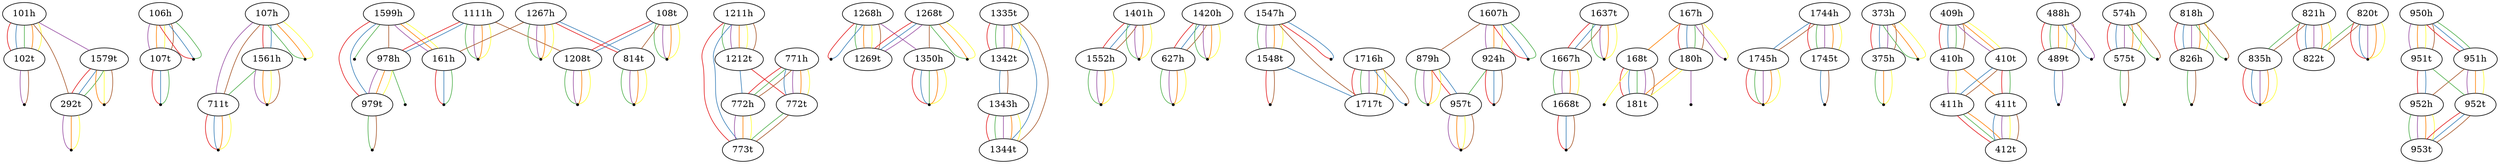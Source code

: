 graph {
edge [colorscheme=set19];
	"101h"	--	"102t"	[color=1];
	"101h"	--	"102t"	[color=2];
	"101h"	--	"102t"	[color=3];
	"101h"	--	"102t"	[color=5];
	"101h"	--	"102t"	[color=6];
	"101h"	--	"1579t"	[color=4];
	"101h"	--	"292t"	[color=7];
	"102t"	--	"-1"	[len=0.75,color=4];
	"102t"	--	"-1"	[len=0.75,color=7];
	"106h"	--	"107t"	[color=4];
	"106h"	--	"107t"	[color=5];
	"106h"	--	"107t"	[color=6];
	"106h"	--	"107t"	[color=7];
	"106h"	--	"-2"	[len=0.75,color=1];
	"106h"	--	"-2"	[len=0.75,color=2];
	"106h"	--	"-2"	[len=0.75,color=3];
	"107h"	--	"1561h"	[color=1];
	"107h"	--	"1561h"	[color=2];
	"107h"	--	"711t"	[color=4];
	"107h"	--	"711t"	[color=7];
	"107h"	--	"-3"	[len=0.75,color=3];
	"107h"	--	"-3"	[len=0.75,color=5];
	"107h"	--	"-3"	[len=0.75,color=6];
	"107t"	--	"-4"	[len=0.75,color=1];
	"107t"	--	"-4"	[len=0.75,color=2];
	"107t"	--	"-4"	[len=0.75,color=3];
	"108t"	--	"1208t"	[color=1];
	"108t"	--	"1208t"	[color=2];
	"108t"	--	"814t"	[color=7];
	"108t"	--	"-5"	[len=0.75,color=3];
	"108t"	--	"-5"	[len=0.75,color=4];
	"108t"	--	"-5"	[len=0.75,color=5];
	"108t"	--	"-5"	[len=0.75,color=6];
	"1111h"	--	"1208t"	[color=7];
	"1111h"	--	"978h"	[color=1];
	"1111h"	--	"978h"	[color=2];
	"1111h"	--	"-6"	[len=0.75,color=3];
	"1111h"	--	"-6"	[len=0.75,color=4];
	"1111h"	--	"-6"	[len=0.75,color=5];
	"1111h"	--	"-6"	[len=0.75,color=6];
	"1208t"	--	"-7"	[len=0.75,color=3];
	"1208t"	--	"-7"	[len=0.75,color=4];
	"1208t"	--	"-7"	[len=0.75,color=5];
	"1208t"	--	"-7"	[len=0.75,color=6];
	"1211h"	--	"1212t"	[color=3];
	"1211h"	--	"1212t"	[color=4];
	"1211h"	--	"1212t"	[color=5];
	"1211h"	--	"1212t"	[color=6];
	"1211h"	--	"1212t"	[color=7];
	"1211h"	--	"773t"	[color=1];
	"1211h"	--	"773t"	[color=2];
	"1212t"	--	"772h"	[color=2];
	"1212t"	--	"772t"	[color=1];
	"1267h"	--	"161h"	[color=7];
	"1267h"	--	"814t"	[color=1];
	"1267h"	--	"814t"	[color=2];
	"1267h"	--	"-8"	[len=0.75,color=3];
	"1267h"	--	"-8"	[len=0.75,color=4];
	"1267h"	--	"-8"	[len=0.75,color=5];
	"1267h"	--	"-8"	[len=0.75,color=6];
	"1268h"	--	"1269t"	[color=3];
	"1268h"	--	"1269t"	[color=5];
	"1268h"	--	"1269t"	[color=6];
	"1268h"	--	"1269t"	[color=7];
	"1268h"	--	"1350h"	[color=4];
	"1268h"	--	"-9"	[len=0.75,color=1];
	"1268h"	--	"-9"	[len=0.75,color=2];
	"1268t"	--	"1269t"	[color=1];
	"1268t"	--	"1269t"	[color=2];
	"1268t"	--	"1269t"	[color=4];
	"1268t"	--	"1350h"	[color=7];
	"1268t"	--	"-10"	[len=0.75,color=3];
	"1268t"	--	"-10"	[len=0.75,color=5];
	"1268t"	--	"-10"	[len=0.75,color=6];
	"1335t"	--	"1342t"	[color=1];
	"1335t"	--	"1342t"	[color=3];
	"1335t"	--	"1342t"	[color=4];
	"1335t"	--	"1342t"	[color=5];
	"1335t"	--	"1342t"	[color=6];
	"1335t"	--	"1344t"	[color=2];
	"1335t"	--	"1344t"	[color=7];
	"1342t"	--	"1343h"	[color=2];
	"1342t"	--	"1343h"	[color=7];
	"1343h"	--	"1344t"	[color=1];
	"1343h"	--	"1344t"	[color=3];
	"1343h"	--	"1344t"	[color=4];
	"1343h"	--	"1344t"	[color=5];
	"1343h"	--	"1344t"	[color=6];
	"1350h"	--	"-11"	[len=0.75,color=1];
	"1350h"	--	"-11"	[len=0.75,color=2];
	"1350h"	--	"-11"	[len=0.75,color=3];
	"1350h"	--	"-11"	[len=0.75,color=5];
	"1350h"	--	"-11"	[len=0.75,color=6];
	"1401h"	--	"1552h"	[color=1];
	"1401h"	--	"1552h"	[color=2];
	"1401h"	--	"1552h"	[color=7];
	"1401h"	--	"-12"	[len=0.75,color=3];
	"1401h"	--	"-12"	[len=0.75,color=4];
	"1401h"	--	"-12"	[len=0.75,color=5];
	"1401h"	--	"-12"	[len=0.75,color=6];
	"1420h"	--	"627h"	[color=1];
	"1420h"	--	"627h"	[color=2];
	"1420h"	--	"627h"	[color=7];
	"1420h"	--	"-13"	[len=0.75,color=3];
	"1420h"	--	"-13"	[len=0.75,color=4];
	"1420h"	--	"-13"	[len=0.75,color=5];
	"1420h"	--	"-13"	[len=0.75,color=6];
	"1547h"	--	"1548t"	[color=3];
	"1547h"	--	"1548t"	[color=4];
	"1547h"	--	"1548t"	[color=5];
	"1547h"	--	"1548t"	[color=6];
	"1547h"	--	"1717t"	[color=7];
	"1547h"	--	"-14"	[len=0.75,color=1];
	"1547h"	--	"-14"	[len=0.75,color=2];
	"1548t"	--	"1717t"	[color=2];
	"1548t"	--	"-15"	[len=0.75,color=1];
	"1548t"	--	"-15"	[len=0.75,color=7];
	"1552h"	--	"-16"	[len=0.75,color=3];
	"1552h"	--	"-16"	[len=0.75,color=4];
	"1552h"	--	"-16"	[len=0.75,color=5];
	"1552h"	--	"-16"	[len=0.75,color=6];
	"1561h"	--	"711t"	[color=3];
	"1561h"	--	"-17"	[len=0.75,color=4];
	"1561h"	--	"-17"	[len=0.75,color=5];
	"1561h"	--	"-17"	[len=0.75,color=6];
	"1561h"	--	"-17"	[len=0.75,color=7];
	"1579t"	--	"292t"	[color=1];
	"1579t"	--	"292t"	[color=2];
	"1579t"	--	"292t"	[color=3];
	"1579t"	--	"-18"	[len=0.75,color=5];
	"1579t"	--	"-18"	[len=0.75,color=6];
	"1579t"	--	"-18"	[len=0.75,color=7];
	"1599h"	--	"161h"	[color=4];
	"1599h"	--	"161h"	[color=5];
	"1599h"	--	"161h"	[color=6];
	"1599h"	--	"978h"	[color=7];
	"1599h"	--	"979t"	[color=1];
	"1599h"	--	"979t"	[color=2];
	"1599h"	--	"-19"	[len=0.75,color=3];
	"1607h"	--	"879h"	[color=7];
	"1607h"	--	"924h"	[color=4];
	"1607h"	--	"924h"	[color=5];
	"1607h"	--	"924h"	[color=6];
	"1607h"	--	"-20"	[len=0.75,color=1];
	"1607h"	--	"-20"	[len=0.75,color=2];
	"1607h"	--	"-20"	[len=0.75,color=3];
	"161h"	--	"-21"	[len=0.75,color=1];
	"161h"	--	"-21"	[len=0.75,color=2];
	"161h"	--	"-21"	[len=0.75,color=3];
	"1637t"	--	"1667h"	[color=1];
	"1637t"	--	"1667h"	[color=2];
	"1637t"	--	"1667h"	[color=7];
	"1637t"	--	"-22"	[len=0.75,color=3];
	"1637t"	--	"-22"	[len=0.75,color=4];
	"1637t"	--	"-22"	[len=0.75,color=5];
	"1637t"	--	"-22"	[len=0.75,color=6];
	"1667h"	--	"1668t"	[color=3];
	"1667h"	--	"1668t"	[color=4];
	"1667h"	--	"1668t"	[color=5];
	"1667h"	--	"1668t"	[color=6];
	"1668t"	--	"-23"	[len=0.75,color=1];
	"1668t"	--	"-23"	[len=0.75,color=2];
	"1668t"	--	"-23"	[len=0.75,color=7];
	"167h"	--	"168t"	[color=5];
	"167h"	--	"180h"	[color=1];
	"167h"	--	"180h"	[color=2];
	"167h"	--	"180h"	[color=3];
	"167h"	--	"180h"	[color=7];
	"167h"	--	"-24"	[len=0.75,color=4];
	"167h"	--	"-24"	[len=0.75,color=6];
	"168t"	--	"181t"	[color=1];
	"168t"	--	"181t"	[color=2];
	"168t"	--	"181t"	[color=3];
	"168t"	--	"181t"	[color=4];
	"168t"	--	"181t"	[color=7];
	"168t"	--	"-25"	[len=0.75,color=6];
	"1716h"	--	"1717t"	[color=1];
	"1716h"	--	"1717t"	[color=3];
	"1716h"	--	"1717t"	[color=4];
	"1716h"	--	"1717t"	[color=5];
	"1716h"	--	"1717t"	[color=6];
	"1716h"	--	"-26"	[len=0.75,color=2];
	"1716h"	--	"-26"	[len=0.75,color=7];
	"1744h"	--	"1745h"	[color=2];
	"1744h"	--	"1745h"	[color=7];
	"1744h"	--	"1745t"	[color=1];
	"1744h"	--	"1745t"	[color=3];
	"1744h"	--	"1745t"	[color=4];
	"1744h"	--	"1745t"	[color=5];
	"1744h"	--	"1745t"	[color=6];
	"1745h"	--	"-27"	[len=0.75,color=1];
	"1745h"	--	"-27"	[len=0.75,color=3];
	"1745h"	--	"-27"	[len=0.75,color=4];
	"1745h"	--	"-27"	[len=0.75,color=5];
	"1745h"	--	"-27"	[len=0.75,color=6];
	"1745t"	--	"-28"	[len=0.75,color=2];
	"1745t"	--	"-28"	[len=0.75,color=7];
	"180h"	--	"181t"	[color=5];
	"180h"	--	"181t"	[color=6];
	"180h"	--	"-29"	[len=0.75,color=4];
	"292t"	--	"-30"	[len=0.75,color=4];
	"292t"	--	"-30"	[len=0.75,color=5];
	"292t"	--	"-30"	[len=0.75,color=6];
	"373h"	--	"375h"	[color=1];
	"373h"	--	"375h"	[color=2];
	"373h"	--	"375h"	[color=4];
	"373h"	--	"375h"	[color=7];
	"373h"	--	"-31"	[len=0.75,color=3];
	"373h"	--	"-31"	[len=0.75,color=5];
	"373h"	--	"-31"	[len=0.75,color=6];
	"375h"	--	"-32"	[len=0.75,color=3];
	"375h"	--	"-32"	[len=0.75,color=5];
	"375h"	--	"-32"	[len=0.75,color=6];
	"409h"	--	"410h"	[color=1];
	"409h"	--	"410h"	[color=2];
	"409h"	--	"410h"	[color=3];
	"409h"	--	"410h"	[color=7];
	"409h"	--	"410t"	[color=4];
	"409h"	--	"410t"	[color=5];
	"409h"	--	"410t"	[color=6];
	"410h"	--	"411h"	[color=4];
	"410h"	--	"411h"	[color=6];
	"410h"	--	"411t"	[color=5];
	"410t"	--	"411h"	[color=2];
	"410t"	--	"411h"	[color=7];
	"410t"	--	"411t"	[color=1];
	"410t"	--	"411t"	[color=3];
	"411h"	--	"412t"	[color=1];
	"411h"	--	"412t"	[color=3];
	"411h"	--	"412t"	[color=5];
	"411t"	--	"412t"	[color=2];
	"411t"	--	"412t"	[color=4];
	"411t"	--	"412t"	[color=6];
	"411t"	--	"412t"	[color=7];
	"488h"	--	"489t"	[color=1];
	"488h"	--	"489t"	[color=3];
	"488h"	--	"489t"	[color=5];
	"488h"	--	"489t"	[color=6];
	"488h"	--	"489t"	[color=7];
	"488h"	--	"-33"	[len=0.75,color=2];
	"488h"	--	"-33"	[len=0.75,color=4];
	"489t"	--	"-34"	[len=0.75,color=2];
	"489t"	--	"-34"	[len=0.75,color=4];
	"574h"	--	"575t"	[color=1];
	"574h"	--	"575t"	[color=2];
	"574h"	--	"575t"	[color=4];
	"574h"	--	"575t"	[color=5];
	"574h"	--	"575t"	[color=6];
	"574h"	--	"-35"	[len=0.75,color=3];
	"574h"	--	"-35"	[len=0.75,color=7];
	"575t"	--	"-36"	[len=0.75,color=3];
	"575t"	--	"-36"	[len=0.75,color=7];
	"627h"	--	"-37"	[len=0.75,color=3];
	"627h"	--	"-37"	[len=0.75,color=4];
	"627h"	--	"-37"	[len=0.75,color=5];
	"627h"	--	"-37"	[len=0.75,color=6];
	"711t"	--	"-38"	[len=0.75,color=1];
	"711t"	--	"-38"	[len=0.75,color=2];
	"711t"	--	"-38"	[len=0.75,color=5];
	"711t"	--	"-38"	[len=0.75,color=6];
	"771h"	--	"772h"	[color=1];
	"771h"	--	"772h"	[color=3];
	"771h"	--	"772h"	[color=7];
	"771h"	--	"772t"	[color=2];
	"771h"	--	"772t"	[color=4];
	"771h"	--	"772t"	[color=5];
	"771h"	--	"772t"	[color=6];
	"772h"	--	"773t"	[color=4];
	"772h"	--	"773t"	[color=5];
	"772h"	--	"773t"	[color=6];
	"772t"	--	"773t"	[color=3];
	"772t"	--	"773t"	[color=7];
	"814t"	--	"-39"	[len=0.75,color=3];
	"814t"	--	"-39"	[len=0.75,color=4];
	"814t"	--	"-39"	[len=0.75,color=5];
	"814t"	--	"-39"	[len=0.75,color=6];
	"818h"	--	"826h"	[color=1];
	"818h"	--	"826h"	[color=2];
	"818h"	--	"826h"	[color=4];
	"818h"	--	"826h"	[color=5];
	"818h"	--	"826h"	[color=6];
	"818h"	--	"-40"	[len=0.75,color=3];
	"818h"	--	"-40"	[len=0.75,color=7];
	"820t"	--	"822t"	[color=3];
	"820t"	--	"822t"	[color=7];
	"820t"	--	"-41"	[len=0.75,color=1];
	"820t"	--	"-41"	[len=0.75,color=2];
	"820t"	--	"-41"	[len=0.75,color=4];
	"820t"	--	"-41"	[len=0.75,color=5];
	"820t"	--	"-41"	[len=0.75,color=6];
	"821h"	--	"822t"	[color=1];
	"821h"	--	"822t"	[color=2];
	"821h"	--	"822t"	[color=4];
	"821h"	--	"822t"	[color=5];
	"821h"	--	"822t"	[color=6];
	"821h"	--	"835h"	[color=3];
	"821h"	--	"835h"	[color=7];
	"826h"	--	"-42"	[len=0.75,color=3];
	"826h"	--	"-42"	[len=0.75,color=7];
	"835h"	--	"-43"	[len=0.75,color=1];
	"835h"	--	"-43"	[len=0.75,color=2];
	"835h"	--	"-43"	[len=0.75,color=4];
	"835h"	--	"-43"	[len=0.75,color=5];
	"835h"	--	"-43"	[len=0.75,color=6];
	"879h"	--	"957t"	[color=1];
	"879h"	--	"957t"	[color=2];
	"879h"	--	"-44"	[len=0.75,color=3];
	"879h"	--	"-44"	[len=0.75,color=4];
	"879h"	--	"-44"	[len=0.75,color=5];
	"879h"	--	"-44"	[len=0.75,color=6];
	"924h"	--	"957t"	[color=3];
	"924h"	--	"-45"	[len=0.75,color=1];
	"924h"	--	"-45"	[len=0.75,color=2];
	"924h"	--	"-45"	[len=0.75,color=7];
	"950h"	--	"951h"	[color=1];
	"950h"	--	"951h"	[color=2];
	"950h"	--	"951h"	[color=3];
	"950h"	--	"951t"	[color=4];
	"950h"	--	"951t"	[color=5];
	"950h"	--	"951t"	[color=6];
	"950h"	--	"951t"	[color=7];
	"951h"	--	"952h"	[color=7];
	"951h"	--	"952t"	[color=4];
	"951h"	--	"952t"	[color=5];
	"951h"	--	"952t"	[color=6];
	"951t"	--	"952h"	[color=1];
	"951t"	--	"952h"	[color=2];
	"951t"	--	"952t"	[color=3];
	"952h"	--	"953t"	[color=3];
	"952h"	--	"953t"	[color=4];
	"952h"	--	"953t"	[color=5];
	"952h"	--	"953t"	[color=6];
	"952t"	--	"953t"	[color=1];
	"952t"	--	"953t"	[color=2];
	"952t"	--	"953t"	[color=7];
	"957t"	--	"-46"	[len=0.75,color=4];
	"957t"	--	"-46"	[len=0.75,color=5];
	"957t"	--	"-46"	[len=0.75,color=6];
	"957t"	--	"-46"	[len=0.75,color=7];
	"978h"	--	"979t"	[color=4];
	"978h"	--	"979t"	[color=5];
	"978h"	--	"979t"	[color=6];
	"978h"	--	"-47"	[len=0.75,color=3];
	"979t"	--	"-48"	[len=0.75,color=3];
	"979t"	--	"-48"	[len=0.75,color=7];
	"-48"	[shape=point,color=black];
	"-47"	[shape=point,color=black];
	"-46"	[shape=point,color=black];
	"-45"	[shape=point,color=black];
	"-44"	[shape=point,color=black];
	"-43"	[shape=point,color=black];
	"-42"	[shape=point,color=black];
	"-41"	[shape=point,color=black];
	"-40"	[shape=point,color=black];
	"-39"	[shape=point,color=black];
	"-38"	[shape=point,color=black];
	"-37"	[shape=point,color=black];
	"-36"	[shape=point,color=black];
	"-35"	[shape=point,color=black];
	"-34"	[shape=point,color=black];
	"-33"	[shape=point,color=black];
	"-32"	[shape=point,color=black];
	"-31"	[shape=point,color=black];
	"-30"	[shape=point,color=black];
	"-29"	[shape=point,color=black];
	"-28"	[shape=point,color=black];
	"-27"	[shape=point,color=black];
	"-26"	[shape=point,color=black];
	"-25"	[shape=point,color=black];
	"-24"	[shape=point,color=black];
	"-23"	[shape=point,color=black];
	"-22"	[shape=point,color=black];
	"-21"	[shape=point,color=black];
	"-20"	[shape=point,color=black];
	"-19"	[shape=point,color=black];
	"-18"	[shape=point,color=black];
	"-17"	[shape=point,color=black];
	"-16"	[shape=point,color=black];
	"-15"	[shape=point,color=black];
	"-14"	[shape=point,color=black];
	"-13"	[shape=point,color=black];
	"-12"	[shape=point,color=black];
	"-11"	[shape=point,color=black];
	"-10"	[shape=point,color=black];
	"-9"	[shape=point,color=black];
	"-8"	[shape=point,color=black];
	"-7"	[shape=point,color=black];
	"-6"	[shape=point,color=black];
	"-5"	[shape=point,color=black];
	"-4"	[shape=point,color=black];
	"-3"	[shape=point,color=black];
	"-2"	[shape=point,color=black];
	"-1"	[shape=point,color=black];
}
